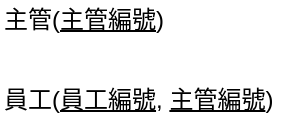 <mxfile version="22.0.5" type="device">
  <diagram name="第 1 页" id="eLQKWEeW7ijS_6r7CKka">
    <mxGraphModel dx="164" dy="249" grid="1" gridSize="10" guides="1" tooltips="1" connect="1" arrows="1" fold="1" page="1" pageScale="1" pageWidth="827" pageHeight="1169" math="0" shadow="0">
      <root>
        <mxCell id="0" />
        <mxCell id="1" parent="0" />
        <UserObject label="主管(&lt;u&gt;主管編號&lt;/u&gt;)" placeholders="1" name="Variable" id="ccIfEPNU1zYb8bQYz0qv-6">
          <mxCell style="text;html=1;strokeColor=none;fillColor=none;align=left;verticalAlign=middle;whiteSpace=wrap;overflow=hidden;" vertex="1" parent="1">
            <mxGeometry x="520" y="520" width="90" height="20" as="geometry" />
          </mxCell>
        </UserObject>
        <UserObject label="員工(&lt;u&gt;員工編號&lt;/u&gt;, &lt;u&gt;主管編號&lt;/u&gt;)" placeholders="1" name="Variable" id="ccIfEPNU1zYb8bQYz0qv-7">
          <mxCell style="text;html=1;strokeColor=none;fillColor=none;align=left;verticalAlign=middle;whiteSpace=wrap;overflow=hidden;" vertex="1" parent="1">
            <mxGeometry x="520" y="560" width="150" height="20" as="geometry" />
          </mxCell>
        </UserObject>
      </root>
    </mxGraphModel>
  </diagram>
</mxfile>
